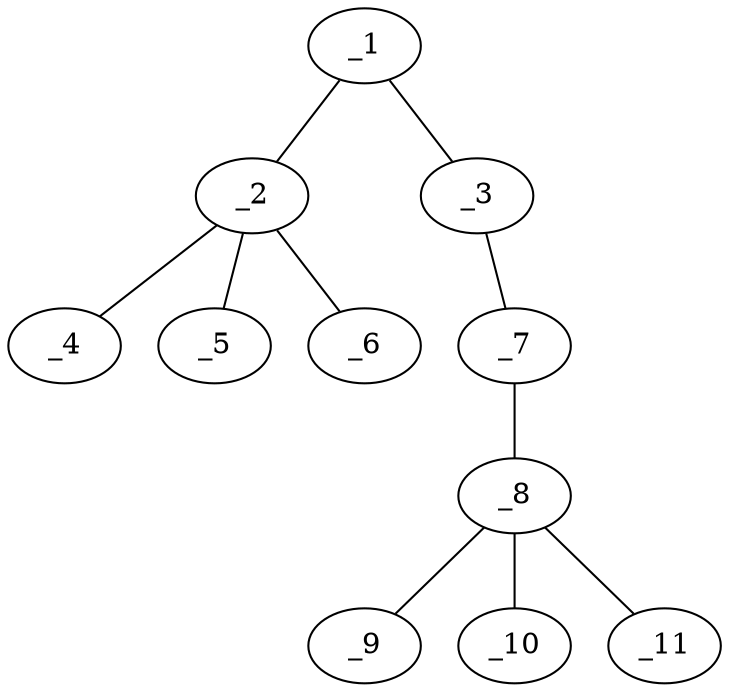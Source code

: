 graph molid102619 {
	_1	 [charge=0,
		chem=1,
		symbol="C  ",
		x="3.7321",
		y="0.5"];
	_2	 [charge=1,
		chem=4,
		symbol="N  ",
		x="2.866",
		y=0];
	_1 -- _2	 [valence=1];
	_3	 [charge=0,
		chem=1,
		symbol="C  ",
		x="4.5981",
		y=0];
	_1 -- _3	 [valence=1];
	_4	 [charge=0,
		chem=1,
		symbol="C  ",
		x=2,
		y="-0.5"];
	_2 -- _4	 [valence=1];
	_5	 [charge=0,
		chem=1,
		symbol="C  ",
		x="3.366",
		y="-0.866"];
	_2 -- _5	 [valence=1];
	_6	 [charge=0,
		chem=1,
		symbol="C  ",
		x="2.366",
		y="0.866"];
	_2 -- _6	 [valence=1];
	_7	 [charge=0,
		chem=1,
		symbol="C  ",
		x="5.4641",
		y="0.5"];
	_3 -- _7	 [valence=1];
	_8	 [charge=0,
		chem=5,
		symbol="S  ",
		x="6.3301",
		y=0];
	_7 -- _8	 [valence=1];
	_9	 [charge=0,
		chem=2,
		symbol="O  ",
		x="7.1962",
		y="-0.5"];
	_8 -- _9	 [valence=2];
	_10	 [charge=0,
		chem=2,
		symbol="O  ",
		x="5.8301",
		y="-0.866"];
	_8 -- _10	 [valence=2];
	_11	 [charge=0,
		chem=2,
		symbol="O  ",
		x="6.8301",
		y="0.866"];
	_8 -- _11	 [valence=1];
}
